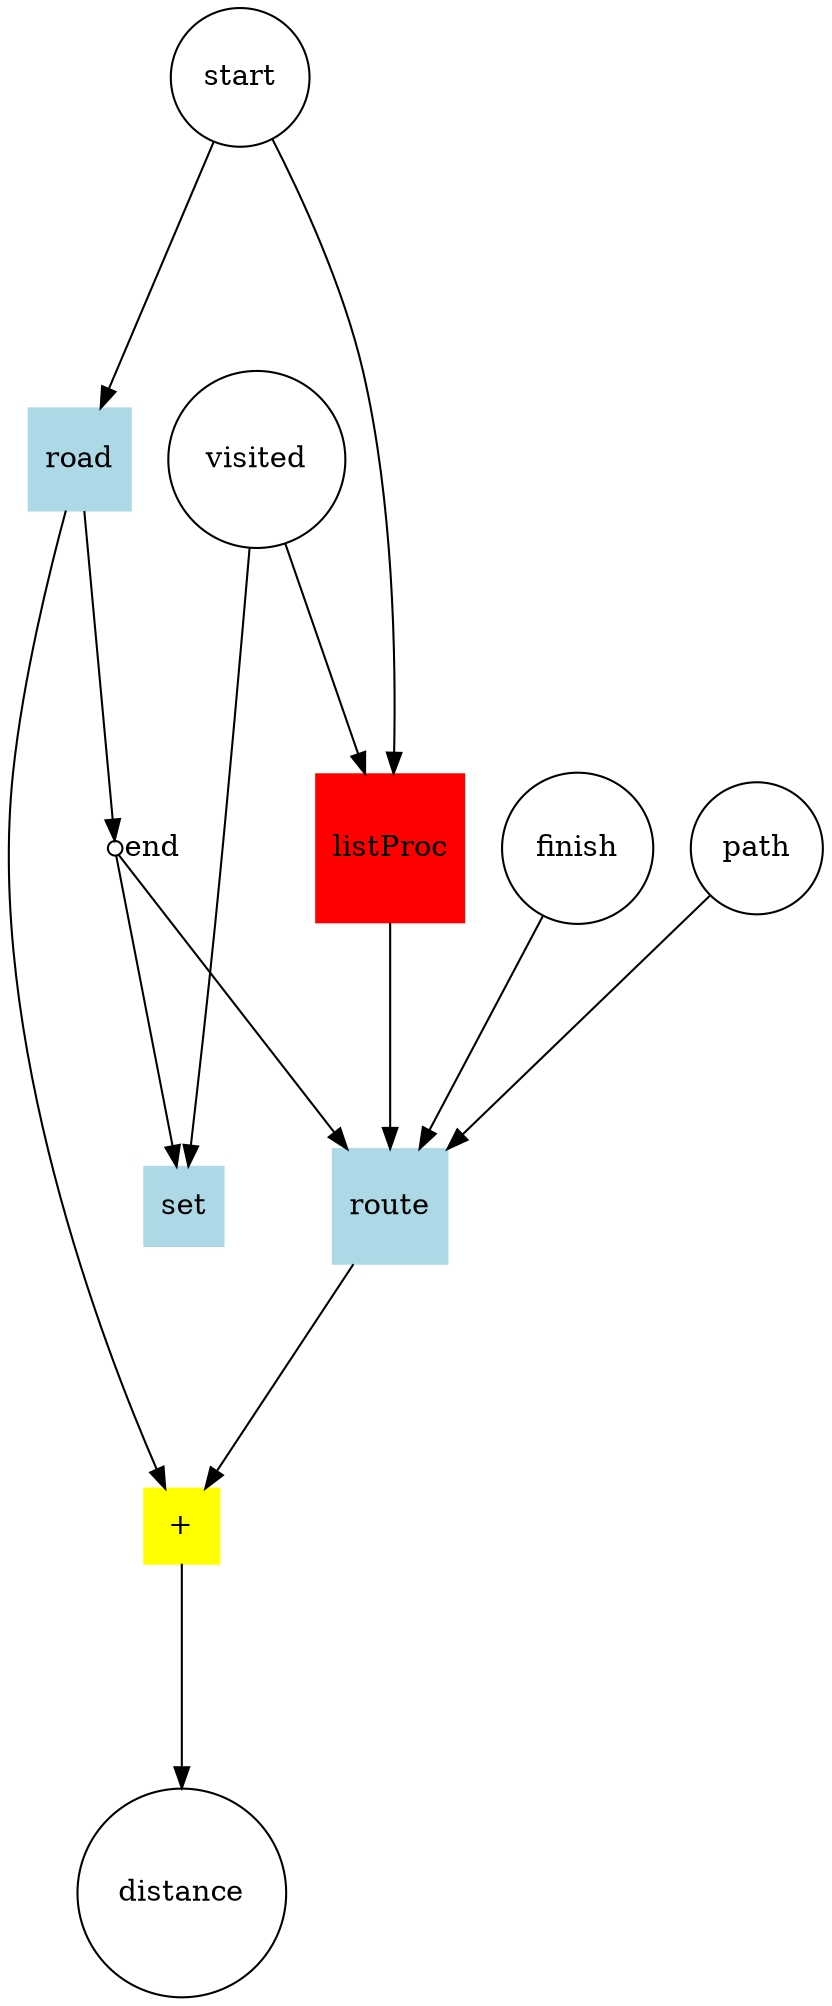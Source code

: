digraph G {
i_visited -> h_set;
i_visited -> b_list;
j_path -> c_route;
k_finish -> c_route;
a_start -> b_list -> c_route;
c_route -> d_add;
d_add -> e_distance;
a_start -> f_road -> g_end -> c_route;
f_road -> d_add;
g_end -> h_set ;


ranksep=1.5;
mindist=1.5;

a_start [shape=circle,label="start"];
b_list [shape=square,color=red,style=filled,label="listProc"];
c_route [shape=square,color=lightblue, style=filled,label="route"]
d_add [shape=square,color=yellow,style=filled,label="+"];
e_distance [shape=circle,sides=4,distortion=.7,label="distance"];
f_road [shape=square,style=filled, color=lightblue,label="road"]
g_end [shape=circle,fixedsize=shape,width=0.1,height=0.1,label="        end"]
h_set [shape=square,style=filled, color=lightblue,label="set"]
i_visited [shape=circle,label="visited"]
j_path [shape=circle, label="path"]
k_finish [shape=circle,label="finish"]
}